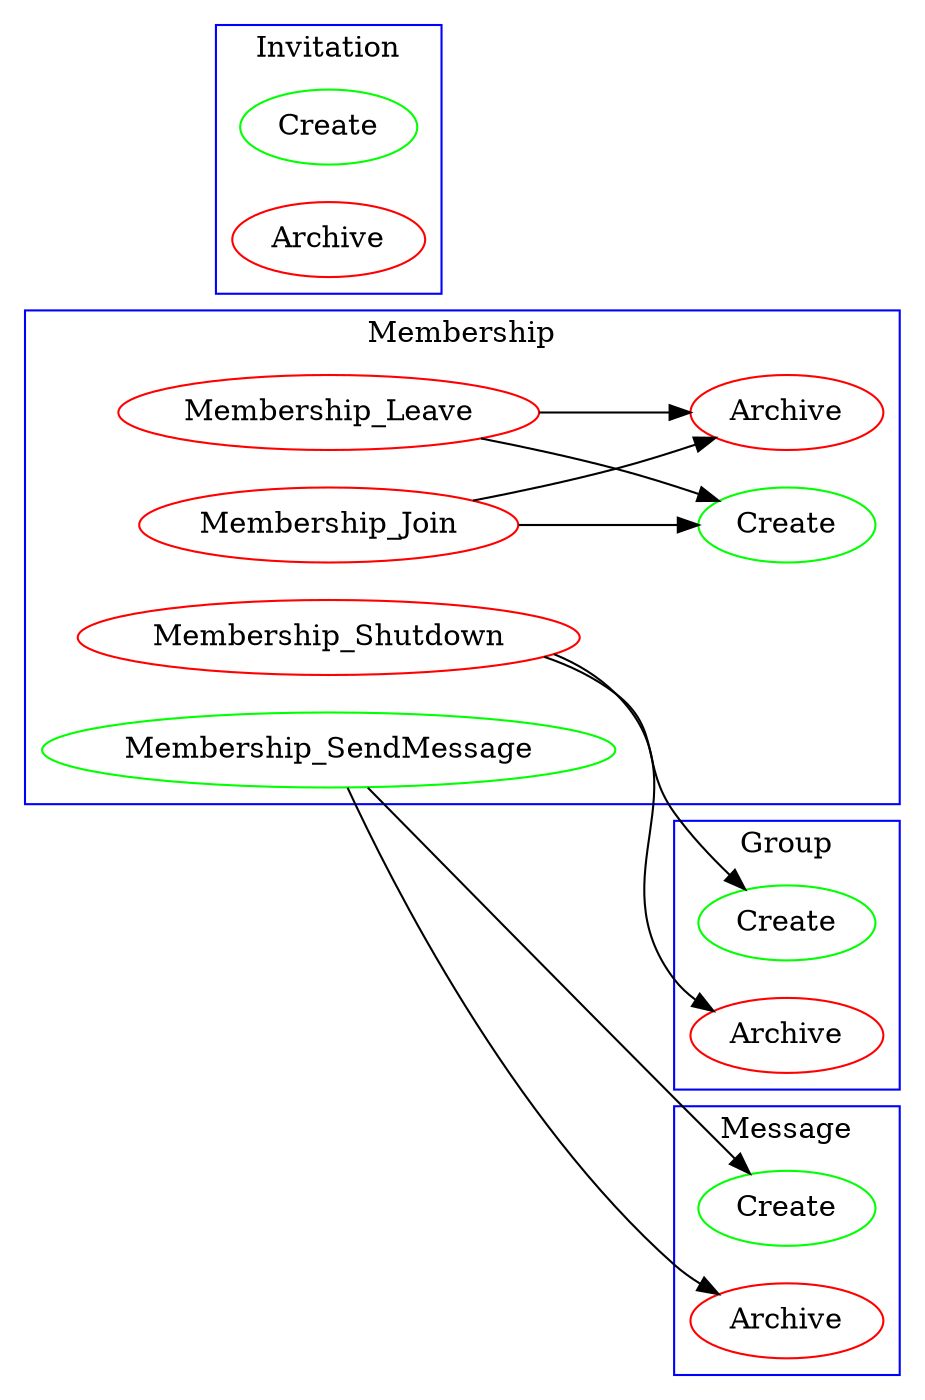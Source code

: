 digraph G {
compound=true;
rankdir=LR;
subgraph cluster_Group{
n0[label=Create][color=green]; 
n1[label=Archive][color=red]; 
label=Group;color=blue
}subgraph cluster_Invitation{
n2[label=Create][color=green]; 
n3[label=Archive][color=red]; 
label=Invitation;color=blue
}subgraph cluster_Message{
n4[label=Create][color=green]; 
n5[label=Archive][color=red]; 
label=Message;color=blue
}subgraph cluster_Membership{
n6[label=Create][color=green]; 
n7[label=Archive][color=red]; 
n8[label=Membership_Shutdown][color=red]; 
n9[label=Membership_SendMessage][color=green]; 
n10[label=Membership_Leave][color=red]; 
n11[label=Membership_Join][color=red]; 
label=Membership;color=blue
}n8->n0
n8->n1
n9->n4
n9->n5
n10->n6
n10->n7
n11->n6
n11->n7

}
